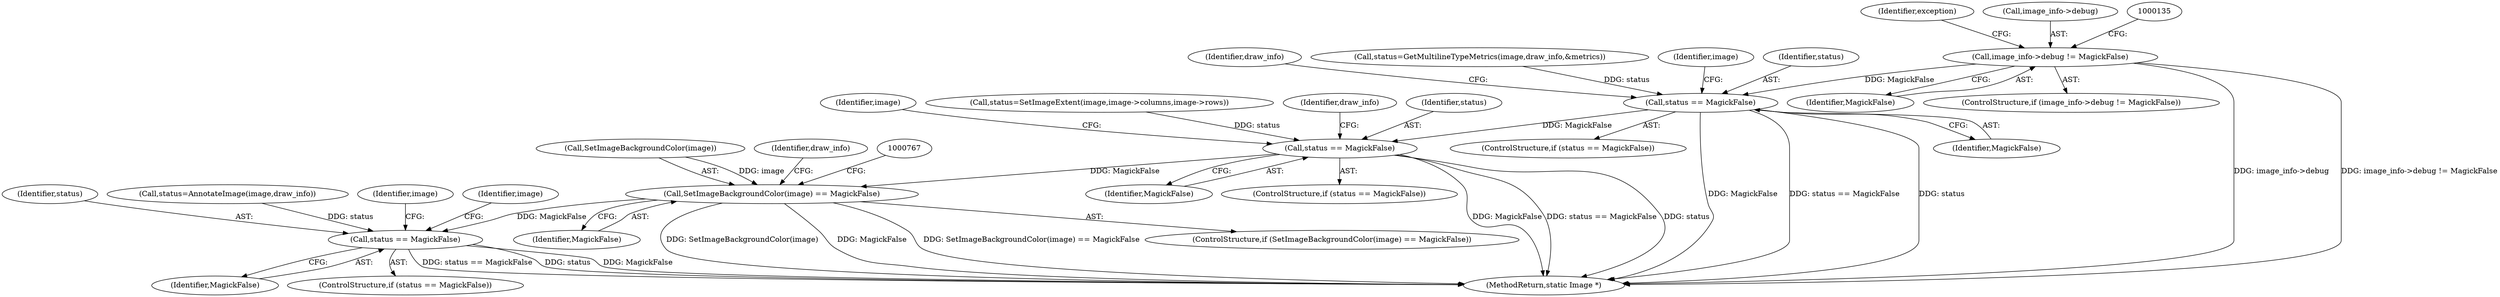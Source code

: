 digraph "0_ImageMagick_aeff00de228bc5a158c2a975ab47845d8a1db456_0@pointer" {
"1000129" [label="(Call,image_info->debug != MagickFalse)"];
"1000600" [label="(Call,status == MagickFalse)"];
"1000725" [label="(Call,status == MagickFalse)"];
"1000743" [label="(Call,SetImageBackgroundColor(image) == MagickFalse)"];
"1000839" [label="(Call,status == MagickFalse)"];
"1000605" [label="(Identifier,draw_info)"];
"1000133" [label="(Identifier,MagickFalse)"];
"1000599" [label="(ControlStructure,if (status == MagickFalse))"];
"1000128" [label="(ControlStructure,if (image_info->debug != MagickFalse))"];
"1000592" [label="(Call,status=GetMultilineTypeMetrics(image,draw_info,&metrics))"];
"1000727" [label="(Identifier,MagickFalse)"];
"1000600" [label="(Call,status == MagickFalse)"];
"1000745" [label="(Identifier,image)"];
"1000744" [label="(Call,SetImageBackgroundColor(image))"];
"1000724" [label="(ControlStructure,if (status == MagickFalse))"];
"1000714" [label="(Call,status=SetImageExtent(image,image->columns,image->rows))"];
"1000730" [label="(Identifier,draw_info)"];
"1000840" [label="(Identifier,status)"];
"1000806" [label="(Call,status=AnnotateImage(image,draw_info))"];
"1000625" [label="(Identifier,image)"];
"1000726" [label="(Identifier,status)"];
"1000746" [label="(Identifier,MagickFalse)"];
"1000839" [label="(Call,status == MagickFalse)"];
"1000145" [label="(Identifier,exception)"];
"1000129" [label="(Call,image_info->debug != MagickFalse)"];
"1000841" [label="(Identifier,MagickFalse)"];
"1000854" [label="(MethodReturn,static Image *)"];
"1000844" [label="(Identifier,image)"];
"1000130" [label="(Call,image_info->debug)"];
"1000601" [label="(Identifier,status)"];
"1000749" [label="(Identifier,draw_info)"];
"1000742" [label="(ControlStructure,if (SetImageBackgroundColor(image) == MagickFalse))"];
"1000853" [label="(Identifier,image)"];
"1000725" [label="(Call,status == MagickFalse)"];
"1000838" [label="(ControlStructure,if (status == MagickFalse))"];
"1000602" [label="(Identifier,MagickFalse)"];
"1000743" [label="(Call,SetImageBackgroundColor(image) == MagickFalse)"];
"1000129" -> "1000128"  [label="AST: "];
"1000129" -> "1000133"  [label="CFG: "];
"1000130" -> "1000129"  [label="AST: "];
"1000133" -> "1000129"  [label="AST: "];
"1000135" -> "1000129"  [label="CFG: "];
"1000145" -> "1000129"  [label="CFG: "];
"1000129" -> "1000854"  [label="DDG: image_info->debug"];
"1000129" -> "1000854"  [label="DDG: image_info->debug != MagickFalse"];
"1000129" -> "1000600"  [label="DDG: MagickFalse"];
"1000600" -> "1000599"  [label="AST: "];
"1000600" -> "1000602"  [label="CFG: "];
"1000601" -> "1000600"  [label="AST: "];
"1000602" -> "1000600"  [label="AST: "];
"1000605" -> "1000600"  [label="CFG: "];
"1000625" -> "1000600"  [label="CFG: "];
"1000600" -> "1000854"  [label="DDG: MagickFalse"];
"1000600" -> "1000854"  [label="DDG: status == MagickFalse"];
"1000600" -> "1000854"  [label="DDG: status"];
"1000592" -> "1000600"  [label="DDG: status"];
"1000600" -> "1000725"  [label="DDG: MagickFalse"];
"1000725" -> "1000724"  [label="AST: "];
"1000725" -> "1000727"  [label="CFG: "];
"1000726" -> "1000725"  [label="AST: "];
"1000727" -> "1000725"  [label="AST: "];
"1000730" -> "1000725"  [label="CFG: "];
"1000745" -> "1000725"  [label="CFG: "];
"1000725" -> "1000854"  [label="DDG: MagickFalse"];
"1000725" -> "1000854"  [label="DDG: status == MagickFalse"];
"1000725" -> "1000854"  [label="DDG: status"];
"1000714" -> "1000725"  [label="DDG: status"];
"1000725" -> "1000743"  [label="DDG: MagickFalse"];
"1000743" -> "1000742"  [label="AST: "];
"1000743" -> "1000746"  [label="CFG: "];
"1000744" -> "1000743"  [label="AST: "];
"1000746" -> "1000743"  [label="AST: "];
"1000749" -> "1000743"  [label="CFG: "];
"1000767" -> "1000743"  [label="CFG: "];
"1000743" -> "1000854"  [label="DDG: SetImageBackgroundColor(image)"];
"1000743" -> "1000854"  [label="DDG: MagickFalse"];
"1000743" -> "1000854"  [label="DDG: SetImageBackgroundColor(image) == MagickFalse"];
"1000744" -> "1000743"  [label="DDG: image"];
"1000743" -> "1000839"  [label="DDG: MagickFalse"];
"1000839" -> "1000838"  [label="AST: "];
"1000839" -> "1000841"  [label="CFG: "];
"1000840" -> "1000839"  [label="AST: "];
"1000841" -> "1000839"  [label="AST: "];
"1000844" -> "1000839"  [label="CFG: "];
"1000853" -> "1000839"  [label="CFG: "];
"1000839" -> "1000854"  [label="DDG: status == MagickFalse"];
"1000839" -> "1000854"  [label="DDG: status"];
"1000839" -> "1000854"  [label="DDG: MagickFalse"];
"1000806" -> "1000839"  [label="DDG: status"];
}
